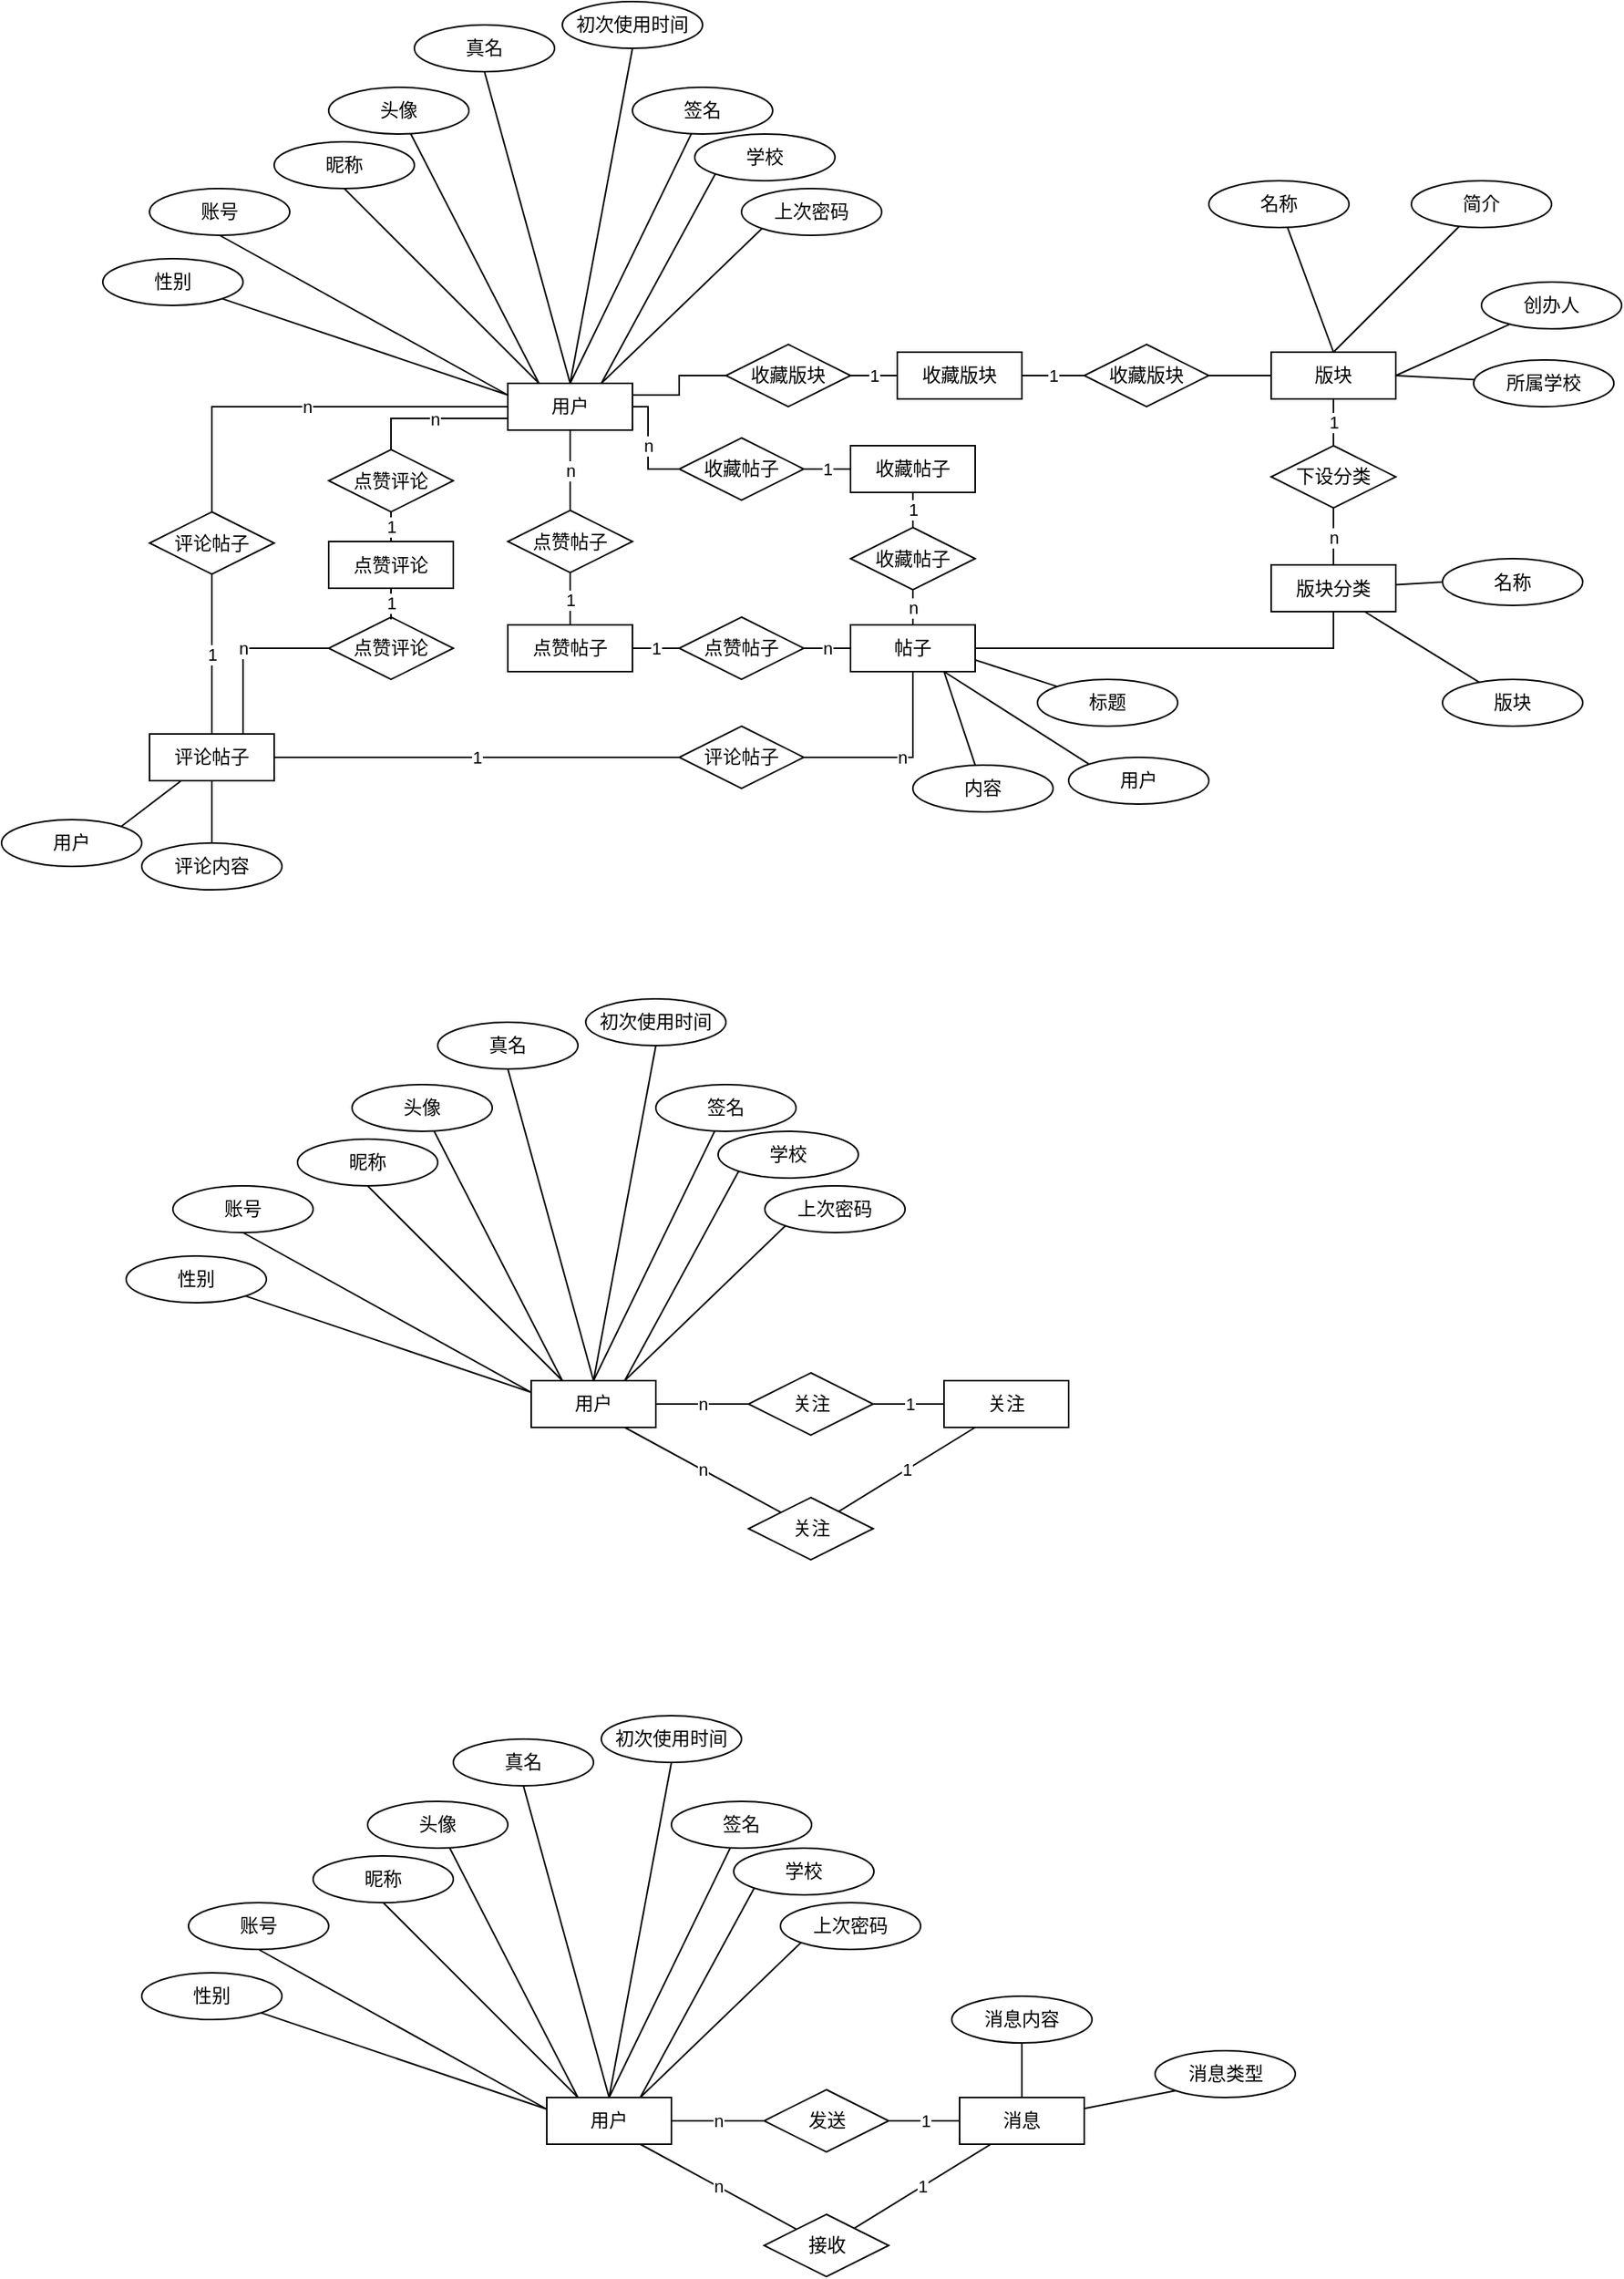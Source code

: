<mxfile version="10.6.9" type="github"><diagram name="Page-1" id="ad52d381-51e7-2e0d-a935-2d0ddd2fd229"><mxGraphModel dx="1224" dy="1671" grid="1" gridSize="10" guides="1" tooltips="1" connect="1" arrows="1" fold="1" page="1" pageScale="1" pageWidth="1100" pageHeight="850" background="#ffffff" math="0" shadow="0"><root><mxCell id="0"/><mxCell id="1" parent="0"/><mxCell id="YHrxvoKXuouvBhaoCfWA-26" value="n&lt;br&gt;" style="edgeStyle=orthogonalEdgeStyle;rounded=0;orthogonalLoop=1;jettySize=auto;html=1;entryX=0.5;entryY=0;entryDx=0;entryDy=0;endArrow=none;endFill=0;" edge="1" parent="1" source="YHrxvoKXuouvBhaoCfWA-1" target="YHrxvoKXuouvBhaoCfWA-13"><mxGeometry relative="1" as="geometry"/></mxCell><mxCell id="YHrxvoKXuouvBhaoCfWA-28" value="n" style="edgeStyle=orthogonalEdgeStyle;rounded=0;orthogonalLoop=1;jettySize=auto;html=1;entryX=0.5;entryY=0;entryDx=0;entryDy=0;endArrow=none;endFill=0;" edge="1" parent="1" source="YHrxvoKXuouvBhaoCfWA-1" target="YHrxvoKXuouvBhaoCfWA-27"><mxGeometry relative="1" as="geometry"/></mxCell><mxCell id="YHrxvoKXuouvBhaoCfWA-46" value="n" style="edgeStyle=orthogonalEdgeStyle;rounded=0;orthogonalLoop=1;jettySize=auto;html=1;exitX=0;exitY=0.75;exitDx=0;exitDy=0;endArrow=none;endFill=0;" edge="1" parent="1" source="YHrxvoKXuouvBhaoCfWA-1" target="YHrxvoKXuouvBhaoCfWA-45"><mxGeometry relative="1" as="geometry"/></mxCell><mxCell id="YHrxvoKXuouvBhaoCfWA-57" style="edgeStyle=orthogonalEdgeStyle;rounded=0;orthogonalLoop=1;jettySize=auto;html=1;exitX=1;exitY=0.25;exitDx=0;exitDy=0;entryX=0;entryY=0.5;entryDx=0;entryDy=0;endArrow=none;endFill=0;" edge="1" parent="1" source="YHrxvoKXuouvBhaoCfWA-1" target="YHrxvoKXuouvBhaoCfWA-9"><mxGeometry relative="1" as="geometry"/></mxCell><mxCell id="YHrxvoKXuouvBhaoCfWA-65" style="rounded=0;orthogonalLoop=1;jettySize=auto;html=1;exitX=0;exitY=0.25;exitDx=0;exitDy=0;entryX=0.5;entryY=1;entryDx=0;entryDy=0;endArrow=none;endFill=0;strokeColor=#000000;" edge="1" parent="1" source="YHrxvoKXuouvBhaoCfWA-1" target="YHrxvoKXuouvBhaoCfWA-2"><mxGeometry relative="1" as="geometry"/></mxCell><mxCell id="YHrxvoKXuouvBhaoCfWA-69" style="edgeStyle=none;rounded=0;orthogonalLoop=1;jettySize=auto;html=1;exitX=0.25;exitY=0;exitDx=0;exitDy=0;entryX=0.5;entryY=1;entryDx=0;entryDy=0;endArrow=none;endFill=0;strokeColor=#000000;" edge="1" parent="1" source="YHrxvoKXuouvBhaoCfWA-1" target="YHrxvoKXuouvBhaoCfWA-68"><mxGeometry relative="1" as="geometry"/></mxCell><mxCell id="YHrxvoKXuouvBhaoCfWA-71" style="edgeStyle=none;rounded=0;orthogonalLoop=1;jettySize=auto;html=1;exitX=0.5;exitY=0;exitDx=0;exitDy=0;entryX=0.5;entryY=1;entryDx=0;entryDy=0;endArrow=none;endFill=0;strokeColor=#000000;" edge="1" parent="1" source="YHrxvoKXuouvBhaoCfWA-1" target="YHrxvoKXuouvBhaoCfWA-70"><mxGeometry relative="1" as="geometry"/></mxCell><mxCell id="YHrxvoKXuouvBhaoCfWA-79" style="edgeStyle=none;rounded=0;orthogonalLoop=1;jettySize=auto;html=1;exitX=0.75;exitY=0;exitDx=0;exitDy=0;entryX=0;entryY=1;entryDx=0;entryDy=0;endArrow=none;endFill=0;strokeColor=#000000;" edge="1" parent="1" source="YHrxvoKXuouvBhaoCfWA-1" target="YHrxvoKXuouvBhaoCfWA-78"><mxGeometry relative="1" as="geometry"/></mxCell><mxCell id="YHrxvoKXuouvBhaoCfWA-84" style="edgeStyle=none;rounded=0;orthogonalLoop=1;jettySize=auto;html=1;exitX=0.5;exitY=0;exitDx=0;exitDy=0;entryX=0.5;entryY=1;entryDx=0;entryDy=0;endArrow=none;endFill=0;strokeColor=#000000;" edge="1" parent="1" source="YHrxvoKXuouvBhaoCfWA-1" target="YHrxvoKXuouvBhaoCfWA-83"><mxGeometry relative="1" as="geometry"/></mxCell><mxCell id="YHrxvoKXuouvBhaoCfWA-1" value="用户" style="rounded=0;whiteSpace=wrap;html=1;" vertex="1" parent="1"><mxGeometry x="355" y="-545" width="80" height="30" as="geometry"/></mxCell><mxCell id="YHrxvoKXuouvBhaoCfWA-2" value="账号" style="ellipse;whiteSpace=wrap;html=1;" vertex="1" parent="1"><mxGeometry x="125" y="-670" width="90" height="30" as="geometry"/></mxCell><mxCell id="YHrxvoKXuouvBhaoCfWA-60" style="edgeStyle=orthogonalEdgeStyle;rounded=0;orthogonalLoop=1;jettySize=auto;html=1;entryX=1;entryY=0.5;entryDx=0;entryDy=0;endArrow=none;endFill=0;" edge="1" parent="1" source="YHrxvoKXuouvBhaoCfWA-3" target="YHrxvoKXuouvBhaoCfWA-11"><mxGeometry relative="1" as="geometry"/></mxCell><mxCell id="YHrxvoKXuouvBhaoCfWA-63" value="1" style="edgeStyle=orthogonalEdgeStyle;rounded=0;orthogonalLoop=1;jettySize=auto;html=1;entryX=0.5;entryY=0;entryDx=0;entryDy=0;endArrow=none;endFill=0;" edge="1" parent="1" source="YHrxvoKXuouvBhaoCfWA-3" target="YHrxvoKXuouvBhaoCfWA-62"><mxGeometry relative="1" as="geometry"/></mxCell><mxCell id="YHrxvoKXuouvBhaoCfWA-3" value="版块" style="rounded=0;whiteSpace=wrap;html=1;" vertex="1" parent="1"><mxGeometry x="845" y="-565" width="80" height="30" as="geometry"/></mxCell><mxCell id="YHrxvoKXuouvBhaoCfWA-17" value="1" style="edgeStyle=orthogonalEdgeStyle;rounded=0;orthogonalLoop=1;jettySize=auto;html=1;exitX=1;exitY=0.5;exitDx=0;exitDy=0;entryX=0;entryY=0.5;entryDx=0;entryDy=0;endArrow=none;endFill=0;" edge="1" parent="1" source="YHrxvoKXuouvBhaoCfWA-4" target="YHrxvoKXuouvBhaoCfWA-11"><mxGeometry relative="1" as="geometry"/></mxCell><mxCell id="YHrxvoKXuouvBhaoCfWA-4" value="收藏版块" style="rounded=0;whiteSpace=wrap;html=1;" vertex="1" parent="1"><mxGeometry x="605" y="-565" width="80" height="30" as="geometry"/></mxCell><mxCell id="YHrxvoKXuouvBhaoCfWA-5" value="点赞帖子" style="rounded=0;whiteSpace=wrap;html=1;" vertex="1" parent="1"><mxGeometry x="355" y="-390" width="80" height="30" as="geometry"/></mxCell><mxCell id="YHrxvoKXuouvBhaoCfWA-20" style="edgeStyle=orthogonalEdgeStyle;rounded=0;orthogonalLoop=1;jettySize=auto;html=1;exitX=1;exitY=0.5;exitDx=0;exitDy=0;entryX=0.5;entryY=1;entryDx=0;entryDy=0;endArrow=none;endFill=0;" edge="1" parent="1" source="YHrxvoKXuouvBhaoCfWA-6" target="YHrxvoKXuouvBhaoCfWA-7"><mxGeometry relative="1" as="geometry"/></mxCell><mxCell id="YHrxvoKXuouvBhaoCfWA-99" style="edgeStyle=none;rounded=0;orthogonalLoop=1;jettySize=auto;html=1;exitX=0.75;exitY=1;exitDx=0;exitDy=0;entryX=0;entryY=0;entryDx=0;entryDy=0;endArrow=none;endFill=0;strokeColor=#000000;" edge="1" parent="1" source="YHrxvoKXuouvBhaoCfWA-6" target="YHrxvoKXuouvBhaoCfWA-98"><mxGeometry relative="1" as="geometry"/></mxCell><mxCell id="YHrxvoKXuouvBhaoCfWA-6" value="帖子" style="rounded=0;whiteSpace=wrap;html=1;" vertex="1" parent="1"><mxGeometry x="575" y="-390" width="80" height="30" as="geometry"/></mxCell><mxCell id="YHrxvoKXuouvBhaoCfWA-64" value="n" style="edgeStyle=orthogonalEdgeStyle;rounded=0;orthogonalLoop=1;jettySize=auto;html=1;entryX=0.5;entryY=1;entryDx=0;entryDy=0;endArrow=none;endFill=0;" edge="1" parent="1" source="YHrxvoKXuouvBhaoCfWA-7" target="YHrxvoKXuouvBhaoCfWA-62"><mxGeometry relative="1" as="geometry"/></mxCell><mxCell id="YHrxvoKXuouvBhaoCfWA-91" style="edgeStyle=none;rounded=0;orthogonalLoop=1;jettySize=auto;html=1;entryX=0;entryY=0.5;entryDx=0;entryDy=0;endArrow=none;endFill=0;strokeColor=#000000;" edge="1" parent="1" source="YHrxvoKXuouvBhaoCfWA-7" target="YHrxvoKXuouvBhaoCfWA-90"><mxGeometry relative="1" as="geometry"/></mxCell><mxCell id="YHrxvoKXuouvBhaoCfWA-7" value="版块分类" style="rounded=0;whiteSpace=wrap;html=1;" vertex="1" parent="1"><mxGeometry x="845" y="-428.5" width="80" height="30" as="geometry"/></mxCell><mxCell id="YHrxvoKXuouvBhaoCfWA-16" value="1" style="edgeStyle=orthogonalEdgeStyle;rounded=0;orthogonalLoop=1;jettySize=auto;html=1;entryX=0;entryY=0.5;entryDx=0;entryDy=0;endArrow=none;endFill=0;" edge="1" parent="1" source="YHrxvoKXuouvBhaoCfWA-9" target="YHrxvoKXuouvBhaoCfWA-4"><mxGeometry relative="1" as="geometry"/></mxCell><mxCell id="YHrxvoKXuouvBhaoCfWA-9" value="收藏版块" style="rhombus;whiteSpace=wrap;html=1;" vertex="1" parent="1"><mxGeometry x="495" y="-570" width="80" height="40" as="geometry"/></mxCell><mxCell id="YHrxvoKXuouvBhaoCfWA-11" value="收藏版块" style="rhombus;whiteSpace=wrap;html=1;" vertex="1" parent="1"><mxGeometry x="725" y="-570" width="80" height="40" as="geometry"/></mxCell><mxCell id="YHrxvoKXuouvBhaoCfWA-25" value="1" style="edgeStyle=orthogonalEdgeStyle;rounded=0;orthogonalLoop=1;jettySize=auto;html=1;exitX=0.5;exitY=1;exitDx=0;exitDy=0;entryX=0.5;entryY=0;entryDx=0;entryDy=0;endArrow=none;endFill=0;" edge="1" parent="1" source="YHrxvoKXuouvBhaoCfWA-13" target="YHrxvoKXuouvBhaoCfWA-5"><mxGeometry relative="1" as="geometry"/></mxCell><mxCell id="YHrxvoKXuouvBhaoCfWA-13" value="点赞帖子" style="rhombus;whiteSpace=wrap;html=1;" vertex="1" parent="1"><mxGeometry x="355" y="-463.5" width="80" height="40" as="geometry"/></mxCell><mxCell id="YHrxvoKXuouvBhaoCfWA-21" value="n" style="edgeStyle=orthogonalEdgeStyle;rounded=0;orthogonalLoop=1;jettySize=auto;html=1;exitX=1;exitY=0.5;exitDx=0;exitDy=0;entryX=0;entryY=0.5;entryDx=0;entryDy=0;endArrow=none;endFill=0;" edge="1" parent="1" source="YHrxvoKXuouvBhaoCfWA-14" target="YHrxvoKXuouvBhaoCfWA-6"><mxGeometry relative="1" as="geometry"/></mxCell><mxCell id="YHrxvoKXuouvBhaoCfWA-22" value="1&lt;br&gt;" style="edgeStyle=orthogonalEdgeStyle;rounded=0;orthogonalLoop=1;jettySize=auto;html=1;exitX=0;exitY=0.5;exitDx=0;exitDy=0;entryX=1;entryY=0.5;entryDx=0;entryDy=0;endArrow=none;endFill=0;" edge="1" parent="1" source="YHrxvoKXuouvBhaoCfWA-14" target="YHrxvoKXuouvBhaoCfWA-5"><mxGeometry relative="1" as="geometry"/></mxCell><mxCell id="YHrxvoKXuouvBhaoCfWA-14" value="点赞帖子" style="rhombus;whiteSpace=wrap;html=1;" vertex="1" parent="1"><mxGeometry x="465" y="-395" width="80" height="40" as="geometry"/></mxCell><mxCell id="YHrxvoKXuouvBhaoCfWA-38" value="1" style="edgeStyle=orthogonalEdgeStyle;rounded=0;orthogonalLoop=1;jettySize=auto;html=1;endArrow=none;endFill=0;" edge="1" parent="1" source="YHrxvoKXuouvBhaoCfWA-27" target="YHrxvoKXuouvBhaoCfWA-37"><mxGeometry relative="1" as="geometry"/></mxCell><mxCell id="YHrxvoKXuouvBhaoCfWA-27" value="评论帖子" style="rhombus;whiteSpace=wrap;html=1;" vertex="1" parent="1"><mxGeometry x="125" y="-462.5" width="80" height="40" as="geometry"/></mxCell><mxCell id="YHrxvoKXuouvBhaoCfWA-41" value="n" style="edgeStyle=orthogonalEdgeStyle;rounded=0;orthogonalLoop=1;jettySize=auto;html=1;exitX=0;exitY=0.5;exitDx=0;exitDy=0;entryX=1;entryY=0.5;entryDx=0;entryDy=0;endArrow=none;endFill=0;" edge="1" parent="1" source="YHrxvoKXuouvBhaoCfWA-33" target="YHrxvoKXuouvBhaoCfWA-1"><mxGeometry relative="1" as="geometry"/></mxCell><mxCell id="YHrxvoKXuouvBhaoCfWA-42" value="1" style="edgeStyle=orthogonalEdgeStyle;rounded=0;orthogonalLoop=1;jettySize=auto;html=1;entryX=0;entryY=0.5;entryDx=0;entryDy=0;endArrow=none;endFill=0;" edge="1" parent="1" source="YHrxvoKXuouvBhaoCfWA-33" target="YHrxvoKXuouvBhaoCfWA-34"><mxGeometry relative="1" as="geometry"/></mxCell><mxCell id="YHrxvoKXuouvBhaoCfWA-33" value="收藏帖子" style="rhombus;whiteSpace=wrap;html=1;" vertex="1" parent="1"><mxGeometry x="465" y="-510" width="80" height="40" as="geometry"/></mxCell><mxCell id="YHrxvoKXuouvBhaoCfWA-43" value="1" style="edgeStyle=orthogonalEdgeStyle;rounded=0;orthogonalLoop=1;jettySize=auto;html=1;entryX=0.5;entryY=0;entryDx=0;entryDy=0;endArrow=none;endFill=0;" edge="1" parent="1" source="YHrxvoKXuouvBhaoCfWA-34" target="YHrxvoKXuouvBhaoCfWA-35"><mxGeometry relative="1" as="geometry"/></mxCell><mxCell id="YHrxvoKXuouvBhaoCfWA-34" value="收藏帖子" style="rounded=0;whiteSpace=wrap;html=1;" vertex="1" parent="1"><mxGeometry x="575" y="-505" width="80" height="30" as="geometry"/></mxCell><mxCell id="YHrxvoKXuouvBhaoCfWA-44" value="n" style="edgeStyle=orthogonalEdgeStyle;rounded=0;orthogonalLoop=1;jettySize=auto;html=1;entryX=0.5;entryY=0;entryDx=0;entryDy=0;endArrow=none;endFill=0;" edge="1" parent="1" source="YHrxvoKXuouvBhaoCfWA-35" target="YHrxvoKXuouvBhaoCfWA-6"><mxGeometry relative="1" as="geometry"/></mxCell><mxCell id="YHrxvoKXuouvBhaoCfWA-35" value="收藏帖子" style="rhombus;whiteSpace=wrap;html=1;" vertex="1" parent="1"><mxGeometry x="575" y="-452.5" width="80" height="40" as="geometry"/></mxCell><mxCell id="YHrxvoKXuouvBhaoCfWA-40" value="n" style="edgeStyle=orthogonalEdgeStyle;rounded=0;orthogonalLoop=1;jettySize=auto;html=1;entryX=0.5;entryY=1;entryDx=0;entryDy=0;endArrow=none;endFill=0;" edge="1" parent="1" source="YHrxvoKXuouvBhaoCfWA-36" target="YHrxvoKXuouvBhaoCfWA-6"><mxGeometry relative="1" as="geometry"/></mxCell><mxCell id="YHrxvoKXuouvBhaoCfWA-36" value="评论帖子" style="rhombus;whiteSpace=wrap;html=1;" vertex="1" parent="1"><mxGeometry x="465" y="-325" width="80" height="40" as="geometry"/></mxCell><mxCell id="YHrxvoKXuouvBhaoCfWA-39" value="1" style="edgeStyle=orthogonalEdgeStyle;rounded=0;orthogonalLoop=1;jettySize=auto;html=1;entryX=0;entryY=0.5;entryDx=0;entryDy=0;endArrow=none;endFill=0;" edge="1" parent="1" source="YHrxvoKXuouvBhaoCfWA-37" target="YHrxvoKXuouvBhaoCfWA-36"><mxGeometry relative="1" as="geometry"/></mxCell><mxCell id="YHrxvoKXuouvBhaoCfWA-101" style="edgeStyle=none;rounded=0;orthogonalLoop=1;jettySize=auto;html=1;entryX=0.5;entryY=0;entryDx=0;entryDy=0;endArrow=none;endFill=0;strokeColor=#000000;" edge="1" parent="1" source="YHrxvoKXuouvBhaoCfWA-37" target="YHrxvoKXuouvBhaoCfWA-100"><mxGeometry relative="1" as="geometry"/></mxCell><mxCell id="YHrxvoKXuouvBhaoCfWA-107" style="edgeStyle=none;rounded=0;orthogonalLoop=1;jettySize=auto;html=1;entryX=1;entryY=0;entryDx=0;entryDy=0;endArrow=none;endFill=0;strokeColor=#000000;" edge="1" parent="1" source="YHrxvoKXuouvBhaoCfWA-37" target="YHrxvoKXuouvBhaoCfWA-106"><mxGeometry relative="1" as="geometry"/></mxCell><mxCell id="YHrxvoKXuouvBhaoCfWA-37" value="评论帖子" style="rounded=0;whiteSpace=wrap;html=1;" vertex="1" parent="1"><mxGeometry x="125" y="-320" width="80" height="30" as="geometry"/></mxCell><mxCell id="YHrxvoKXuouvBhaoCfWA-53" value="1" style="edgeStyle=orthogonalEdgeStyle;rounded=0;orthogonalLoop=1;jettySize=auto;html=1;entryX=0.5;entryY=0;entryDx=0;entryDy=0;endArrow=none;endFill=0;" edge="1" parent="1" source="YHrxvoKXuouvBhaoCfWA-45" target="YHrxvoKXuouvBhaoCfWA-49"><mxGeometry relative="1" as="geometry"/></mxCell><mxCell id="YHrxvoKXuouvBhaoCfWA-45" value="点赞评论" style="rhombus;whiteSpace=wrap;html=1;" vertex="1" parent="1"><mxGeometry x="240" y="-502.5" width="80" height="40" as="geometry"/></mxCell><mxCell id="YHrxvoKXuouvBhaoCfWA-55" value="n" style="edgeStyle=orthogonalEdgeStyle;rounded=0;orthogonalLoop=1;jettySize=auto;html=1;entryX=0.75;entryY=0;entryDx=0;entryDy=0;endArrow=none;endFill=0;" edge="1" parent="1" source="YHrxvoKXuouvBhaoCfWA-47" target="YHrxvoKXuouvBhaoCfWA-37"><mxGeometry relative="1" as="geometry"/></mxCell><mxCell id="YHrxvoKXuouvBhaoCfWA-47" value="点赞评论" style="rhombus;whiteSpace=wrap;html=1;" vertex="1" parent="1"><mxGeometry x="240" y="-395" width="80" height="40" as="geometry"/></mxCell><mxCell id="YHrxvoKXuouvBhaoCfWA-52" value="1" style="edgeStyle=orthogonalEdgeStyle;rounded=0;orthogonalLoop=1;jettySize=auto;html=1;entryX=0.5;entryY=0;entryDx=0;entryDy=0;endArrow=none;endFill=0;" edge="1" parent="1" source="YHrxvoKXuouvBhaoCfWA-49" target="YHrxvoKXuouvBhaoCfWA-47"><mxGeometry relative="1" as="geometry"/></mxCell><mxCell id="YHrxvoKXuouvBhaoCfWA-49" value="点赞评论" style="rounded=0;whiteSpace=wrap;html=1;" vertex="1" parent="1"><mxGeometry x="240" y="-443.5" width="80" height="30" as="geometry"/></mxCell><mxCell id="YHrxvoKXuouvBhaoCfWA-62" value="下设分类" style="rhombus;whiteSpace=wrap;html=1;" vertex="1" parent="1"><mxGeometry x="845" y="-505" width="80" height="40" as="geometry"/></mxCell><mxCell id="YHrxvoKXuouvBhaoCfWA-68" value="昵称" style="ellipse;whiteSpace=wrap;html=1;" vertex="1" parent="1"><mxGeometry x="205" y="-700" width="90" height="30" as="geometry"/></mxCell><mxCell id="YHrxvoKXuouvBhaoCfWA-70" value="真名" style="ellipse;whiteSpace=wrap;html=1;" vertex="1" parent="1"><mxGeometry x="295" y="-775" width="90" height="30" as="geometry"/></mxCell><mxCell id="YHrxvoKXuouvBhaoCfWA-73" style="edgeStyle=none;rounded=0;orthogonalLoop=1;jettySize=auto;html=1;entryX=0;entryY=0.25;entryDx=0;entryDy=0;endArrow=none;endFill=0;strokeColor=#000000;" edge="1" parent="1" source="YHrxvoKXuouvBhaoCfWA-72" target="YHrxvoKXuouvBhaoCfWA-1"><mxGeometry relative="1" as="geometry"/></mxCell><mxCell id="YHrxvoKXuouvBhaoCfWA-72" value="性别" style="ellipse;whiteSpace=wrap;html=1;" vertex="1" parent="1"><mxGeometry x="95" y="-625" width="90" height="30" as="geometry"/></mxCell><mxCell id="YHrxvoKXuouvBhaoCfWA-75" style="edgeStyle=none;rounded=0;orthogonalLoop=1;jettySize=auto;html=1;entryX=0.25;entryY=0;entryDx=0;entryDy=0;endArrow=none;endFill=0;strokeColor=#000000;" edge="1" parent="1" source="YHrxvoKXuouvBhaoCfWA-74" target="YHrxvoKXuouvBhaoCfWA-1"><mxGeometry relative="1" as="geometry"/></mxCell><mxCell id="YHrxvoKXuouvBhaoCfWA-74" value="头像" style="ellipse;whiteSpace=wrap;html=1;" vertex="1" parent="1"><mxGeometry x="240" y="-735" width="90" height="30" as="geometry"/></mxCell><mxCell id="YHrxvoKXuouvBhaoCfWA-77" style="edgeStyle=none;rounded=0;orthogonalLoop=1;jettySize=auto;html=1;endArrow=none;endFill=0;strokeColor=#000000;entryX=0.5;entryY=0;entryDx=0;entryDy=0;" edge="1" parent="1" source="YHrxvoKXuouvBhaoCfWA-76" target="YHrxvoKXuouvBhaoCfWA-1"><mxGeometry relative="1" as="geometry"/></mxCell><mxCell id="YHrxvoKXuouvBhaoCfWA-76" value="签名" style="ellipse;whiteSpace=wrap;html=1;" vertex="1" parent="1"><mxGeometry x="435" y="-735" width="90" height="30" as="geometry"/></mxCell><mxCell id="YHrxvoKXuouvBhaoCfWA-78" value="学校" style="ellipse;whiteSpace=wrap;html=1;" vertex="1" parent="1"><mxGeometry x="475" y="-705" width="90" height="30" as="geometry"/></mxCell><mxCell id="YHrxvoKXuouvBhaoCfWA-82" style="edgeStyle=none;rounded=0;orthogonalLoop=1;jettySize=auto;html=1;exitX=0;exitY=1;exitDx=0;exitDy=0;entryX=0.75;entryY=0;entryDx=0;entryDy=0;endArrow=none;endFill=0;strokeColor=#000000;" edge="1" parent="1" source="YHrxvoKXuouvBhaoCfWA-80" target="YHrxvoKXuouvBhaoCfWA-1"><mxGeometry relative="1" as="geometry"/></mxCell><mxCell id="YHrxvoKXuouvBhaoCfWA-80" value="上次密码" style="ellipse;whiteSpace=wrap;html=1;" vertex="1" parent="1"><mxGeometry x="505" y="-670" width="90" height="30" as="geometry"/></mxCell><mxCell id="YHrxvoKXuouvBhaoCfWA-83" value="初次使用时间" style="ellipse;whiteSpace=wrap;html=1;" vertex="1" parent="1"><mxGeometry x="390" y="-790" width="90" height="30" as="geometry"/></mxCell><mxCell id="YHrxvoKXuouvBhaoCfWA-86" style="edgeStyle=none;rounded=0;orthogonalLoop=1;jettySize=auto;html=1;entryX=0.5;entryY=0;entryDx=0;entryDy=0;endArrow=none;endFill=0;strokeColor=#000000;" edge="1" parent="1" source="YHrxvoKXuouvBhaoCfWA-85" target="YHrxvoKXuouvBhaoCfWA-3"><mxGeometry relative="1" as="geometry"/></mxCell><mxCell id="YHrxvoKXuouvBhaoCfWA-85" value="名称" style="ellipse;whiteSpace=wrap;html=1;" vertex="1" parent="1"><mxGeometry x="805" y="-675" width="90" height="30" as="geometry"/></mxCell><mxCell id="YHrxvoKXuouvBhaoCfWA-89" style="edgeStyle=none;rounded=0;orthogonalLoop=1;jettySize=auto;html=1;entryX=0.5;entryY=0;entryDx=0;entryDy=0;endArrow=none;endFill=0;strokeColor=#000000;" edge="1" parent="1" source="YHrxvoKXuouvBhaoCfWA-88" target="YHrxvoKXuouvBhaoCfWA-3"><mxGeometry relative="1" as="geometry"/></mxCell><mxCell id="YHrxvoKXuouvBhaoCfWA-88" value="简介" style="ellipse;whiteSpace=wrap;html=1;" vertex="1" parent="1"><mxGeometry x="935" y="-675" width="90" height="30" as="geometry"/></mxCell><mxCell id="YHrxvoKXuouvBhaoCfWA-90" value="名称" style="ellipse;whiteSpace=wrap;html=1;" vertex="1" parent="1"><mxGeometry x="955" y="-432.5" width="90" height="30" as="geometry"/></mxCell><mxCell id="YHrxvoKXuouvBhaoCfWA-93" style="edgeStyle=none;rounded=0;orthogonalLoop=1;jettySize=auto;html=1;entryX=0.75;entryY=1;entryDx=0;entryDy=0;endArrow=none;endFill=0;strokeColor=#000000;" edge="1" parent="1" source="YHrxvoKXuouvBhaoCfWA-92" target="YHrxvoKXuouvBhaoCfWA-7"><mxGeometry relative="1" as="geometry"/></mxCell><mxCell id="YHrxvoKXuouvBhaoCfWA-92" value="版块" style="ellipse;whiteSpace=wrap;html=1;" vertex="1" parent="1"><mxGeometry x="955" y="-355" width="90" height="30" as="geometry"/></mxCell><mxCell id="YHrxvoKXuouvBhaoCfWA-95" style="edgeStyle=none;rounded=0;orthogonalLoop=1;jettySize=auto;html=1;entryX=1;entryY=0.75;entryDx=0;entryDy=0;endArrow=none;endFill=0;strokeColor=#000000;" edge="1" parent="1" source="YHrxvoKXuouvBhaoCfWA-94" target="YHrxvoKXuouvBhaoCfWA-6"><mxGeometry relative="1" as="geometry"/></mxCell><mxCell id="YHrxvoKXuouvBhaoCfWA-94" value="标题" style="ellipse;whiteSpace=wrap;html=1;" vertex="1" parent="1"><mxGeometry x="695" y="-355" width="90" height="30" as="geometry"/></mxCell><mxCell id="YHrxvoKXuouvBhaoCfWA-97" style="edgeStyle=none;rounded=0;orthogonalLoop=1;jettySize=auto;html=1;entryX=0.75;entryY=1;entryDx=0;entryDy=0;endArrow=none;endFill=0;strokeColor=#000000;" edge="1" parent="1" source="YHrxvoKXuouvBhaoCfWA-96" target="YHrxvoKXuouvBhaoCfWA-6"><mxGeometry relative="1" as="geometry"/></mxCell><mxCell id="YHrxvoKXuouvBhaoCfWA-96" value="内容" style="ellipse;whiteSpace=wrap;html=1;" vertex="1" parent="1"><mxGeometry x="615" y="-300" width="90" height="30" as="geometry"/></mxCell><mxCell id="YHrxvoKXuouvBhaoCfWA-98" value="用户" style="ellipse;whiteSpace=wrap;html=1;" vertex="1" parent="1"><mxGeometry x="715" y="-305" width="90" height="30" as="geometry"/></mxCell><mxCell id="YHrxvoKXuouvBhaoCfWA-100" value="评论内容" style="ellipse;whiteSpace=wrap;html=1;" vertex="1" parent="1"><mxGeometry x="120" y="-250" width="90" height="30" as="geometry"/></mxCell><mxCell id="YHrxvoKXuouvBhaoCfWA-103" style="edgeStyle=none;rounded=0;orthogonalLoop=1;jettySize=auto;html=1;entryX=1;entryY=0.5;entryDx=0;entryDy=0;endArrow=none;endFill=0;strokeColor=#000000;" edge="1" parent="1" source="YHrxvoKXuouvBhaoCfWA-102" target="YHrxvoKXuouvBhaoCfWA-3"><mxGeometry relative="1" as="geometry"/></mxCell><mxCell id="YHrxvoKXuouvBhaoCfWA-102" value="创办人" style="ellipse;whiteSpace=wrap;html=1;" vertex="1" parent="1"><mxGeometry x="980" y="-610" width="90" height="30" as="geometry"/></mxCell><mxCell id="YHrxvoKXuouvBhaoCfWA-105" style="edgeStyle=none;rounded=0;orthogonalLoop=1;jettySize=auto;html=1;entryX=1;entryY=0.5;entryDx=0;entryDy=0;endArrow=none;endFill=0;strokeColor=#000000;" edge="1" parent="1" source="YHrxvoKXuouvBhaoCfWA-104" target="YHrxvoKXuouvBhaoCfWA-3"><mxGeometry relative="1" as="geometry"/></mxCell><mxCell id="YHrxvoKXuouvBhaoCfWA-104" value="所属学校" style="ellipse;whiteSpace=wrap;html=1;" vertex="1" parent="1"><mxGeometry x="975" y="-560" width="90" height="30" as="geometry"/></mxCell><mxCell id="YHrxvoKXuouvBhaoCfWA-106" value="用户" style="ellipse;whiteSpace=wrap;html=1;" vertex="1" parent="1"><mxGeometry x="30" y="-265" width="90" height="30" as="geometry"/></mxCell><mxCell id="YHrxvoKXuouvBhaoCfWA-153" style="rounded=0;orthogonalLoop=1;jettySize=auto;html=1;exitX=0;exitY=0.25;exitDx=0;exitDy=0;entryX=0.5;entryY=1;entryDx=0;entryDy=0;endArrow=none;endFill=0;strokeColor=#000000;" edge="1" parent="1" source="YHrxvoKXuouvBhaoCfWA-158" target="YHrxvoKXuouvBhaoCfWA-159"><mxGeometry relative="1" as="geometry"/></mxCell><mxCell id="YHrxvoKXuouvBhaoCfWA-154" style="edgeStyle=none;rounded=0;orthogonalLoop=1;jettySize=auto;html=1;exitX=0.25;exitY=0;exitDx=0;exitDy=0;entryX=0.5;entryY=1;entryDx=0;entryDy=0;endArrow=none;endFill=0;strokeColor=#000000;" edge="1" parent="1" source="YHrxvoKXuouvBhaoCfWA-158" target="YHrxvoKXuouvBhaoCfWA-178"><mxGeometry relative="1" as="geometry"/></mxCell><mxCell id="YHrxvoKXuouvBhaoCfWA-155" style="edgeStyle=none;rounded=0;orthogonalLoop=1;jettySize=auto;html=1;exitX=0.5;exitY=0;exitDx=0;exitDy=0;entryX=0.5;entryY=1;entryDx=0;entryDy=0;endArrow=none;endFill=0;strokeColor=#000000;" edge="1" parent="1" source="YHrxvoKXuouvBhaoCfWA-158" target="YHrxvoKXuouvBhaoCfWA-179"><mxGeometry relative="1" as="geometry"/></mxCell><mxCell id="YHrxvoKXuouvBhaoCfWA-156" style="edgeStyle=none;rounded=0;orthogonalLoop=1;jettySize=auto;html=1;exitX=0.75;exitY=0;exitDx=0;exitDy=0;entryX=0;entryY=1;entryDx=0;entryDy=0;endArrow=none;endFill=0;strokeColor=#000000;" edge="1" parent="1" source="YHrxvoKXuouvBhaoCfWA-158" target="YHrxvoKXuouvBhaoCfWA-186"><mxGeometry relative="1" as="geometry"/></mxCell><mxCell id="YHrxvoKXuouvBhaoCfWA-157" style="edgeStyle=none;rounded=0;orthogonalLoop=1;jettySize=auto;html=1;exitX=0.5;exitY=0;exitDx=0;exitDy=0;entryX=0.5;entryY=1;entryDx=0;entryDy=0;endArrow=none;endFill=0;strokeColor=#000000;" edge="1" parent="1" source="YHrxvoKXuouvBhaoCfWA-158" target="YHrxvoKXuouvBhaoCfWA-189"><mxGeometry relative="1" as="geometry"/></mxCell><mxCell id="YHrxvoKXuouvBhaoCfWA-192" value="n" style="edgeStyle=none;rounded=0;orthogonalLoop=1;jettySize=auto;html=1;entryX=0;entryY=0.5;entryDx=0;entryDy=0;endArrow=none;endFill=0;strokeColor=#000000;" edge="1" parent="1" source="YHrxvoKXuouvBhaoCfWA-158" target="YHrxvoKXuouvBhaoCfWA-191"><mxGeometry relative="1" as="geometry"/></mxCell><mxCell id="YHrxvoKXuouvBhaoCfWA-158" value="用户" style="rounded=0;whiteSpace=wrap;html=1;" vertex="1" parent="1"><mxGeometry x="370" y="95" width="80" height="30" as="geometry"/></mxCell><mxCell id="YHrxvoKXuouvBhaoCfWA-159" value="账号" style="ellipse;whiteSpace=wrap;html=1;" vertex="1" parent="1"><mxGeometry x="140" y="-30" width="90" height="30" as="geometry"/></mxCell><mxCell id="YHrxvoKXuouvBhaoCfWA-178" value="昵称" style="ellipse;whiteSpace=wrap;html=1;" vertex="1" parent="1"><mxGeometry x="220" y="-60" width="90" height="30" as="geometry"/></mxCell><mxCell id="YHrxvoKXuouvBhaoCfWA-179" value="真名" style="ellipse;whiteSpace=wrap;html=1;" vertex="1" parent="1"><mxGeometry x="310" y="-135" width="90" height="30" as="geometry"/></mxCell><mxCell id="YHrxvoKXuouvBhaoCfWA-180" style="edgeStyle=none;rounded=0;orthogonalLoop=1;jettySize=auto;html=1;entryX=0;entryY=0.25;entryDx=0;entryDy=0;endArrow=none;endFill=0;strokeColor=#000000;" edge="1" parent="1" source="YHrxvoKXuouvBhaoCfWA-181" target="YHrxvoKXuouvBhaoCfWA-158"><mxGeometry relative="1" as="geometry"/></mxCell><mxCell id="YHrxvoKXuouvBhaoCfWA-181" value="性别" style="ellipse;whiteSpace=wrap;html=1;" vertex="1" parent="1"><mxGeometry x="110" y="15" width="90" height="30" as="geometry"/></mxCell><mxCell id="YHrxvoKXuouvBhaoCfWA-182" style="edgeStyle=none;rounded=0;orthogonalLoop=1;jettySize=auto;html=1;entryX=0.25;entryY=0;entryDx=0;entryDy=0;endArrow=none;endFill=0;strokeColor=#000000;" edge="1" parent="1" source="YHrxvoKXuouvBhaoCfWA-183" target="YHrxvoKXuouvBhaoCfWA-158"><mxGeometry relative="1" as="geometry"/></mxCell><mxCell id="YHrxvoKXuouvBhaoCfWA-183" value="头像" style="ellipse;whiteSpace=wrap;html=1;" vertex="1" parent="1"><mxGeometry x="255" y="-95" width="90" height="30" as="geometry"/></mxCell><mxCell id="YHrxvoKXuouvBhaoCfWA-184" style="edgeStyle=none;rounded=0;orthogonalLoop=1;jettySize=auto;html=1;endArrow=none;endFill=0;strokeColor=#000000;entryX=0.5;entryY=0;entryDx=0;entryDy=0;" edge="1" parent="1" source="YHrxvoKXuouvBhaoCfWA-185" target="YHrxvoKXuouvBhaoCfWA-158"><mxGeometry relative="1" as="geometry"/></mxCell><mxCell id="YHrxvoKXuouvBhaoCfWA-185" value="签名" style="ellipse;whiteSpace=wrap;html=1;" vertex="1" parent="1"><mxGeometry x="450" y="-95" width="90" height="30" as="geometry"/></mxCell><mxCell id="YHrxvoKXuouvBhaoCfWA-186" value="学校" style="ellipse;whiteSpace=wrap;html=1;" vertex="1" parent="1"><mxGeometry x="490" y="-65" width="90" height="30" as="geometry"/></mxCell><mxCell id="YHrxvoKXuouvBhaoCfWA-187" style="edgeStyle=none;rounded=0;orthogonalLoop=1;jettySize=auto;html=1;exitX=0;exitY=1;exitDx=0;exitDy=0;entryX=0.75;entryY=0;entryDx=0;entryDy=0;endArrow=none;endFill=0;strokeColor=#000000;" edge="1" parent="1" source="YHrxvoKXuouvBhaoCfWA-188" target="YHrxvoKXuouvBhaoCfWA-158"><mxGeometry relative="1" as="geometry"/></mxCell><mxCell id="YHrxvoKXuouvBhaoCfWA-188" value="上次密码" style="ellipse;whiteSpace=wrap;html=1;" vertex="1" parent="1"><mxGeometry x="520" y="-30" width="90" height="30" as="geometry"/></mxCell><mxCell id="YHrxvoKXuouvBhaoCfWA-189" value="初次使用时间" style="ellipse;whiteSpace=wrap;html=1;" vertex="1" parent="1"><mxGeometry x="405" y="-150" width="90" height="30" as="geometry"/></mxCell><mxCell id="YHrxvoKXuouvBhaoCfWA-190" value="关注" style="rounded=0;whiteSpace=wrap;html=1;" vertex="1" parent="1"><mxGeometry x="635" y="95" width="80" height="30" as="geometry"/></mxCell><mxCell id="YHrxvoKXuouvBhaoCfWA-193" value="1" style="edgeStyle=none;rounded=0;orthogonalLoop=1;jettySize=auto;html=1;entryX=0;entryY=0.5;entryDx=0;entryDy=0;endArrow=none;endFill=0;strokeColor=#000000;" edge="1" parent="1" source="YHrxvoKXuouvBhaoCfWA-191" target="YHrxvoKXuouvBhaoCfWA-190"><mxGeometry relative="1" as="geometry"/></mxCell><mxCell id="YHrxvoKXuouvBhaoCfWA-191" value="关注" style="rhombus;whiteSpace=wrap;html=1;" vertex="1" parent="1"><mxGeometry x="509.5" y="90" width="80" height="40" as="geometry"/></mxCell><mxCell id="YHrxvoKXuouvBhaoCfWA-195" value="n" style="edgeStyle=none;rounded=0;orthogonalLoop=1;jettySize=auto;html=1;entryX=0.75;entryY=1;entryDx=0;entryDy=0;endArrow=none;endFill=0;strokeColor=#000000;" edge="1" parent="1" source="YHrxvoKXuouvBhaoCfWA-194" target="YHrxvoKXuouvBhaoCfWA-158"><mxGeometry relative="1" as="geometry"/></mxCell><mxCell id="YHrxvoKXuouvBhaoCfWA-196" value="1" style="edgeStyle=none;rounded=0;orthogonalLoop=1;jettySize=auto;html=1;entryX=0.25;entryY=1;entryDx=0;entryDy=0;endArrow=none;endFill=0;strokeColor=#000000;" edge="1" parent="1" source="YHrxvoKXuouvBhaoCfWA-194" target="YHrxvoKXuouvBhaoCfWA-190"><mxGeometry relative="1" as="geometry"/></mxCell><mxCell id="YHrxvoKXuouvBhaoCfWA-194" value="关注" style="rhombus;whiteSpace=wrap;html=1;" vertex="1" parent="1"><mxGeometry x="509.5" y="170" width="80" height="40" as="geometry"/></mxCell><mxCell id="YHrxvoKXuouvBhaoCfWA-197" style="rounded=0;orthogonalLoop=1;jettySize=auto;html=1;exitX=0;exitY=0.25;exitDx=0;exitDy=0;entryX=0.5;entryY=1;entryDx=0;entryDy=0;endArrow=none;endFill=0;strokeColor=#000000;" edge="1" parent="1" source="YHrxvoKXuouvBhaoCfWA-203" target="YHrxvoKXuouvBhaoCfWA-204"><mxGeometry relative="1" as="geometry"/></mxCell><mxCell id="YHrxvoKXuouvBhaoCfWA-198" style="edgeStyle=none;rounded=0;orthogonalLoop=1;jettySize=auto;html=1;exitX=0.25;exitY=0;exitDx=0;exitDy=0;entryX=0.5;entryY=1;entryDx=0;entryDy=0;endArrow=none;endFill=0;strokeColor=#000000;" edge="1" parent="1" source="YHrxvoKXuouvBhaoCfWA-203" target="YHrxvoKXuouvBhaoCfWA-205"><mxGeometry relative="1" as="geometry"/></mxCell><mxCell id="YHrxvoKXuouvBhaoCfWA-199" style="edgeStyle=none;rounded=0;orthogonalLoop=1;jettySize=auto;html=1;exitX=0.5;exitY=0;exitDx=0;exitDy=0;entryX=0.5;entryY=1;entryDx=0;entryDy=0;endArrow=none;endFill=0;strokeColor=#000000;" edge="1" parent="1" source="YHrxvoKXuouvBhaoCfWA-203" target="YHrxvoKXuouvBhaoCfWA-206"><mxGeometry relative="1" as="geometry"/></mxCell><mxCell id="YHrxvoKXuouvBhaoCfWA-200" style="edgeStyle=none;rounded=0;orthogonalLoop=1;jettySize=auto;html=1;exitX=0.75;exitY=0;exitDx=0;exitDy=0;entryX=0;entryY=1;entryDx=0;entryDy=0;endArrow=none;endFill=0;strokeColor=#000000;" edge="1" parent="1" source="YHrxvoKXuouvBhaoCfWA-203" target="YHrxvoKXuouvBhaoCfWA-213"><mxGeometry relative="1" as="geometry"/></mxCell><mxCell id="YHrxvoKXuouvBhaoCfWA-201" style="edgeStyle=none;rounded=0;orthogonalLoop=1;jettySize=auto;html=1;exitX=0.5;exitY=0;exitDx=0;exitDy=0;entryX=0.5;entryY=1;entryDx=0;entryDy=0;endArrow=none;endFill=0;strokeColor=#000000;" edge="1" parent="1" source="YHrxvoKXuouvBhaoCfWA-203" target="YHrxvoKXuouvBhaoCfWA-216"><mxGeometry relative="1" as="geometry"/></mxCell><mxCell id="YHrxvoKXuouvBhaoCfWA-202" value="n" style="edgeStyle=none;rounded=0;orthogonalLoop=1;jettySize=auto;html=1;entryX=0;entryY=0.5;entryDx=0;entryDy=0;endArrow=none;endFill=0;strokeColor=#000000;" edge="1" parent="1" source="YHrxvoKXuouvBhaoCfWA-203" target="YHrxvoKXuouvBhaoCfWA-219"><mxGeometry relative="1" as="geometry"/></mxCell><mxCell id="YHrxvoKXuouvBhaoCfWA-203" value="用户" style="rounded=0;whiteSpace=wrap;html=1;" vertex="1" parent="1"><mxGeometry x="380" y="555" width="80" height="30" as="geometry"/></mxCell><mxCell id="YHrxvoKXuouvBhaoCfWA-204" value="账号" style="ellipse;whiteSpace=wrap;html=1;" vertex="1" parent="1"><mxGeometry x="150" y="430" width="90" height="30" as="geometry"/></mxCell><mxCell id="YHrxvoKXuouvBhaoCfWA-205" value="昵称" style="ellipse;whiteSpace=wrap;html=1;" vertex="1" parent="1"><mxGeometry x="230" y="400" width="90" height="30" as="geometry"/></mxCell><mxCell id="YHrxvoKXuouvBhaoCfWA-206" value="真名" style="ellipse;whiteSpace=wrap;html=1;" vertex="1" parent="1"><mxGeometry x="320" y="325" width="90" height="30" as="geometry"/></mxCell><mxCell id="YHrxvoKXuouvBhaoCfWA-207" style="edgeStyle=none;rounded=0;orthogonalLoop=1;jettySize=auto;html=1;entryX=0;entryY=0.25;entryDx=0;entryDy=0;endArrow=none;endFill=0;strokeColor=#000000;" edge="1" parent="1" source="YHrxvoKXuouvBhaoCfWA-208" target="YHrxvoKXuouvBhaoCfWA-203"><mxGeometry relative="1" as="geometry"/></mxCell><mxCell id="YHrxvoKXuouvBhaoCfWA-208" value="性别" style="ellipse;whiteSpace=wrap;html=1;" vertex="1" parent="1"><mxGeometry x="120" y="475" width="90" height="30" as="geometry"/></mxCell><mxCell id="YHrxvoKXuouvBhaoCfWA-209" style="edgeStyle=none;rounded=0;orthogonalLoop=1;jettySize=auto;html=1;entryX=0.25;entryY=0;entryDx=0;entryDy=0;endArrow=none;endFill=0;strokeColor=#000000;" edge="1" parent="1" source="YHrxvoKXuouvBhaoCfWA-210" target="YHrxvoKXuouvBhaoCfWA-203"><mxGeometry relative="1" as="geometry"/></mxCell><mxCell id="YHrxvoKXuouvBhaoCfWA-210" value="头像" style="ellipse;whiteSpace=wrap;html=1;" vertex="1" parent="1"><mxGeometry x="265" y="365" width="90" height="30" as="geometry"/></mxCell><mxCell id="YHrxvoKXuouvBhaoCfWA-211" style="edgeStyle=none;rounded=0;orthogonalLoop=1;jettySize=auto;html=1;endArrow=none;endFill=0;strokeColor=#000000;entryX=0.5;entryY=0;entryDx=0;entryDy=0;" edge="1" parent="1" source="YHrxvoKXuouvBhaoCfWA-212" target="YHrxvoKXuouvBhaoCfWA-203"><mxGeometry relative="1" as="geometry"/></mxCell><mxCell id="YHrxvoKXuouvBhaoCfWA-212" value="签名" style="ellipse;whiteSpace=wrap;html=1;" vertex="1" parent="1"><mxGeometry x="460" y="365" width="90" height="30" as="geometry"/></mxCell><mxCell id="YHrxvoKXuouvBhaoCfWA-213" value="学校" style="ellipse;whiteSpace=wrap;html=1;" vertex="1" parent="1"><mxGeometry x="500" y="395" width="90" height="30" as="geometry"/></mxCell><mxCell id="YHrxvoKXuouvBhaoCfWA-214" style="edgeStyle=none;rounded=0;orthogonalLoop=1;jettySize=auto;html=1;exitX=0;exitY=1;exitDx=0;exitDy=0;entryX=0.75;entryY=0;entryDx=0;entryDy=0;endArrow=none;endFill=0;strokeColor=#000000;" edge="1" parent="1" source="YHrxvoKXuouvBhaoCfWA-215" target="YHrxvoKXuouvBhaoCfWA-203"><mxGeometry relative="1" as="geometry"/></mxCell><mxCell id="YHrxvoKXuouvBhaoCfWA-215" value="上次密码" style="ellipse;whiteSpace=wrap;html=1;" vertex="1" parent="1"><mxGeometry x="530" y="430" width="90" height="30" as="geometry"/></mxCell><mxCell id="YHrxvoKXuouvBhaoCfWA-216" value="初次使用时间" style="ellipse;whiteSpace=wrap;html=1;" vertex="1" parent="1"><mxGeometry x="415" y="310" width="90" height="30" as="geometry"/></mxCell><mxCell id="YHrxvoKXuouvBhaoCfWA-227" style="edgeStyle=none;rounded=0;orthogonalLoop=1;jettySize=auto;html=1;entryX=0.5;entryY=1;entryDx=0;entryDy=0;endArrow=none;endFill=0;strokeColor=#000000;" edge="1" parent="1" source="YHrxvoKXuouvBhaoCfWA-217" target="YHrxvoKXuouvBhaoCfWA-223"><mxGeometry relative="1" as="geometry"/></mxCell><mxCell id="YHrxvoKXuouvBhaoCfWA-228" style="edgeStyle=none;rounded=0;orthogonalLoop=1;jettySize=auto;html=1;entryX=0;entryY=1;entryDx=0;entryDy=0;endArrow=none;endFill=0;strokeColor=#000000;" edge="1" parent="1" source="YHrxvoKXuouvBhaoCfWA-217" target="YHrxvoKXuouvBhaoCfWA-224"><mxGeometry relative="1" as="geometry"/></mxCell><mxCell id="YHrxvoKXuouvBhaoCfWA-217" value="消息" style="rounded=0;whiteSpace=wrap;html=1;" vertex="1" parent="1"><mxGeometry x="645" y="555" width="80" height="30" as="geometry"/></mxCell><mxCell id="YHrxvoKXuouvBhaoCfWA-218" value="1" style="edgeStyle=none;rounded=0;orthogonalLoop=1;jettySize=auto;html=1;entryX=0;entryY=0.5;entryDx=0;entryDy=0;endArrow=none;endFill=0;strokeColor=#000000;" edge="1" parent="1" source="YHrxvoKXuouvBhaoCfWA-219" target="YHrxvoKXuouvBhaoCfWA-217"><mxGeometry relative="1" as="geometry"/></mxCell><mxCell id="YHrxvoKXuouvBhaoCfWA-219" value="发送" style="rhombus;whiteSpace=wrap;html=1;" vertex="1" parent="1"><mxGeometry x="519.5" y="550" width="80" height="40" as="geometry"/></mxCell><mxCell id="YHrxvoKXuouvBhaoCfWA-220" value="n" style="edgeStyle=none;rounded=0;orthogonalLoop=1;jettySize=auto;html=1;entryX=0.75;entryY=1;entryDx=0;entryDy=0;endArrow=none;endFill=0;strokeColor=#000000;" edge="1" parent="1" source="YHrxvoKXuouvBhaoCfWA-222" target="YHrxvoKXuouvBhaoCfWA-203"><mxGeometry relative="1" as="geometry"/></mxCell><mxCell id="YHrxvoKXuouvBhaoCfWA-221" value="1" style="edgeStyle=none;rounded=0;orthogonalLoop=1;jettySize=auto;html=1;entryX=0.25;entryY=1;entryDx=0;entryDy=0;endArrow=none;endFill=0;strokeColor=#000000;" edge="1" parent="1" source="YHrxvoKXuouvBhaoCfWA-222" target="YHrxvoKXuouvBhaoCfWA-217"><mxGeometry relative="1" as="geometry"/></mxCell><mxCell id="YHrxvoKXuouvBhaoCfWA-222" value="接收" style="rhombus;whiteSpace=wrap;html=1;" vertex="1" parent="1"><mxGeometry x="519.5" y="630" width="80" height="40" as="geometry"/></mxCell><mxCell id="YHrxvoKXuouvBhaoCfWA-223" value="消息内容" style="ellipse;whiteSpace=wrap;html=1;" vertex="1" parent="1"><mxGeometry x="640" y="490" width="90" height="30" as="geometry"/></mxCell><mxCell id="YHrxvoKXuouvBhaoCfWA-224" value="消息类型" style="ellipse;whiteSpace=wrap;html=1;" vertex="1" parent="1"><mxGeometry x="770.5" y="525" width="90" height="30" as="geometry"/></mxCell></root></mxGraphModel></diagram></mxfile>